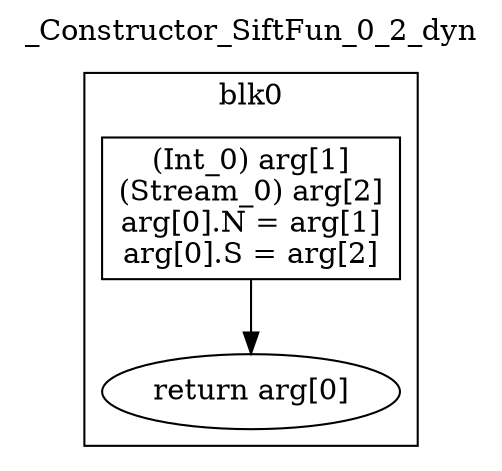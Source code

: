 digraph {
  rankdir=TB;
  b0_l0 -> b0_ret
  b0_l0 [label="(Int_0) arg[1]\n(Stream_0) arg[2]\narg[0].N = arg[1]\narg[0].S = arg[2]\n", shape=box]
  b0_ret [label="return arg[0]"]
  subgraph cluster_b0 {
    label = "blk0";
    b0_l0;
    b0_ret;
  }
  labelloc="t"
  label="_Constructor_SiftFun_0_2_dyn"
}